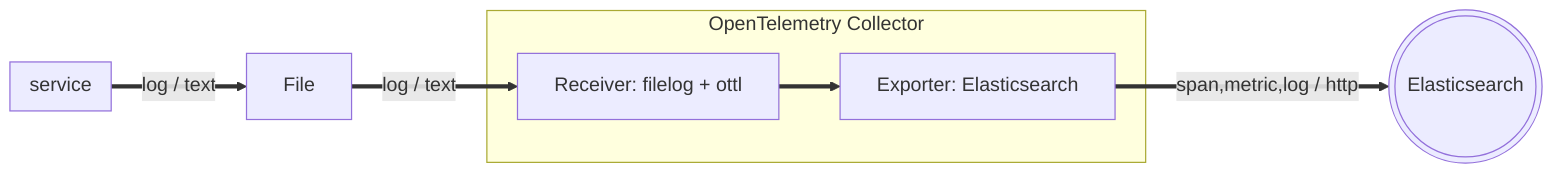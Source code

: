 flowchart LR
    subgraph Collector[OpenTelemetry Collector]
        FileRecv[Receiver: filelog + ottl]
        ElasticExporter[Exporter: Elasticsearch]
        FileRecv ==> ElasticExporter
    end

    Service1 == "log / text" ==> File
    File == "log / text" ==> FileRecv

    subgraph Service1[service]
    end

    ElasticExporter == "span,metric,log / http" ==> nodeId(((Elasticsearch)))